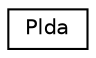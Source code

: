 digraph "Graphical Class Hierarchy"
{
  edge [fontname="Helvetica",fontsize="10",labelfontname="Helvetica",labelfontsize="10"];
  node [fontname="Helvetica",fontsize="10",shape=record];
  rankdir="LR";
  Node0 [label="Plda",height=0.2,width=0.4,color="black", fillcolor="white", style="filled",URL="$classkaldi_1_1Plda.html"];
}
